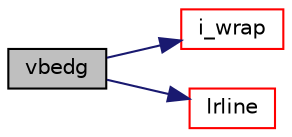 digraph "vbedg"
{
  bgcolor="transparent";
  edge [fontname="Helvetica",fontsize="10",labelfontname="Helvetica",labelfontsize="10"];
  node [fontname="Helvetica",fontsize="10",shape=record];
  rankdir="LR";
  Node1 [label="vbedg",height=0.2,width=0.4,color="black", fillcolor="grey75", style="filled", fontcolor="black"];
  Node1 -> Node2 [color="midnightblue",fontsize="10",style="solid",fontname="Helvetica"];
  Node2 [label="i_wrap",height=0.2,width=0.4,color="red",URL="$a07623.html#a11fbbac3971a83024d672c3a3571ecef"];
  Node1 -> Node3 [color="midnightblue",fontsize="10",style="solid",fontname="Helvetica"];
  Node3 [label="lrline",height=0.2,width=0.4,color="red",URL="$a07623.html#ab089c6ce005a07cf28484567c3bf0d83"];
}
